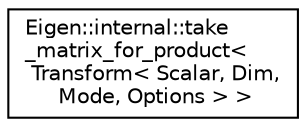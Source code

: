 digraph "Graphical Class Hierarchy"
{
  edge [fontname="Helvetica",fontsize="10",labelfontname="Helvetica",labelfontsize="10"];
  node [fontname="Helvetica",fontsize="10",shape=record];
  rankdir="LR";
  Node1 [label="Eigen::internal::take\l_matrix_for_product\<\l Transform\< Scalar, Dim,\l Mode, Options \> \>",height=0.2,width=0.4,color="black", fillcolor="white", style="filled",URL="$struct_eigen_1_1internal_1_1take__matrix__for__product_3_01_transform_3_01_scalar_00_01_dim_00_01_mode_00_01_options_01_4_01_4.html"];
}
